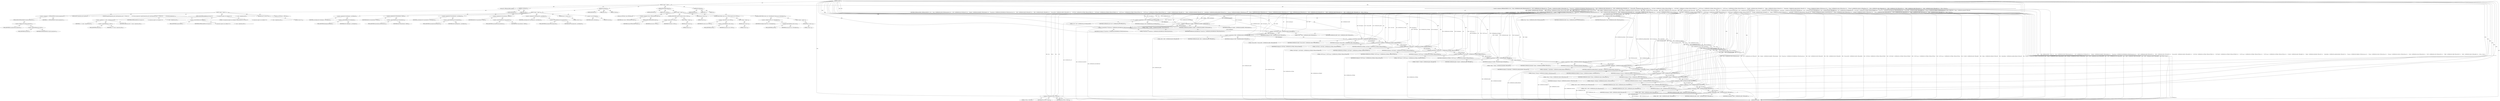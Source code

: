 digraph "&lt;global&gt;" {  
"28969" [label = <(METHOD,&lt;global&gt;)<SUB>32</SUB>> ]
"28970" [label = <(BLOCK,&lt;empty&gt;,&lt;empty&gt;)> ]
"28971" [label = <(METHOD,NotConfigured)<SUB>32</SUB>> ]
"28972" [label = <(PARAM,TIFF *)<SUB>32</SUB>> ]
"28973" [label = <(PARAM,int)<SUB>32</SUB>> ]
"28974" [label = <(METHOD_RETURN,int)<SUB>32</SUB>> ]
"28976" [label = <(LOCAL,ANY _TIFFBuiltinCODECS: ANY)<SUB>86</SUB>> ]
"28977" [label = <(&lt;operator&gt;.assignment,_TIFFBuiltinCODECS[] = {\012    {&quot;None&quot;, COMPRESSION_NONE, TIFFInitDumpMode},\012    {&quot;LZW&quot;, COMPRESSION_LZW, TIFFInitLZW},\012    {&quot;PackBits&quot;, COMPRESSION_PACKBITS, TIFFInitPackBits},\012    {&quot;ThunderScan&quot;, COMPRESSION_THUNDERSCAN, TIFFInitThunderScan},\012    {&quot;NeXT&quot;, COMPRESSION_NEXT, TIFFInitNeXT},\012    {&quot;JPEG&quot;, COMPRESSION_JPEG, TIFFInitJPEG},\012    {&quot;Old-style JPEG&quot;, COMPRESSION_OJPEG, TIFFInitOJPEG},\012    {&quot;CCITT RLE&quot;, COMPRESSION_CCITTRLE, TIFFInitCCITTRLE},\012    {&quot;CCITT RLE/W&quot;, COMPRESSION_CCITTRLEW, TIFFInitCCITTRLEW},\012    {&quot;CCITT Group 3&quot;, COMPRESSION_CCITTFAX3, TIFFInitCCITTFax3},\012    {&quot;CCITT Group 4&quot;, COMPRESSION_CCITTFAX4, TIFFInitCCITTFax4},\012    {&quot;ISO JBIG&quot;, COMPRESSION_JBIG, TIFFInitJBIG},\012    {&quot;Deflate&quot;, COMPRESSION_DEFLATE, TIFFInitZIP},\012    {&quot;AdobeDeflate&quot;, COMPRESSION_ADOBE_DEFLATE, TIFFInitZIP},\012    {&quot;PixarLog&quot;, COMPRESSION_PIXARLOG, TIFFInitPixarLog},\012    {&quot;SGILog&quot;, COMPRESSION_SGILOG, TIFFInitSGILog},\012    {&quot;SGILog24&quot;, COMPRESSION_SGILOG24, TIFFInitSGILog},\012    {&quot;LZMA&quot;, COMPRESSION_LZMA, TIFFInitLZMA},\012    {&quot;ZSTD&quot;, COMPRESSION_ZSTD, TIFFInitZSTD},\012    {&quot;WEBP&quot;, COMPRESSION_WEBP, TIFFInitWebP},\012    {&quot;LERC&quot;, COMPRESSION_LERC, TIFFInitLERC},\012    {NULL, 0, NULL}})<SUB>86</SUB>> ]
"28978" [label = <(IDENTIFIER,_TIFFBuiltinCODECS,_TIFFBuiltinCODECS[] = {\012    {&quot;None&quot;, COMPRESSION_NONE, TIFFInitDumpMode},\012    {&quot;LZW&quot;, COMPRESSION_LZW, TIFFInitLZW},\012    {&quot;PackBits&quot;, COMPRESSION_PACKBITS, TIFFInitPackBits},\012    {&quot;ThunderScan&quot;, COMPRESSION_THUNDERSCAN, TIFFInitThunderScan},\012    {&quot;NeXT&quot;, COMPRESSION_NEXT, TIFFInitNeXT},\012    {&quot;JPEG&quot;, COMPRESSION_JPEG, TIFFInitJPEG},\012    {&quot;Old-style JPEG&quot;, COMPRESSION_OJPEG, TIFFInitOJPEG},\012    {&quot;CCITT RLE&quot;, COMPRESSION_CCITTRLE, TIFFInitCCITTRLE},\012    {&quot;CCITT RLE/W&quot;, COMPRESSION_CCITTRLEW, TIFFInitCCITTRLEW},\012    {&quot;CCITT Group 3&quot;, COMPRESSION_CCITTFAX3, TIFFInitCCITTFax3},\012    {&quot;CCITT Group 4&quot;, COMPRESSION_CCITTFAX4, TIFFInitCCITTFax4},\012    {&quot;ISO JBIG&quot;, COMPRESSION_JBIG, TIFFInitJBIG},\012    {&quot;Deflate&quot;, COMPRESSION_DEFLATE, TIFFInitZIP},\012    {&quot;AdobeDeflate&quot;, COMPRESSION_ADOBE_DEFLATE, TIFFInitZIP},\012    {&quot;PixarLog&quot;, COMPRESSION_PIXARLOG, TIFFInitPixarLog},\012    {&quot;SGILog&quot;, COMPRESSION_SGILOG, TIFFInitSGILog},\012    {&quot;SGILog24&quot;, COMPRESSION_SGILOG24, TIFFInitSGILog},\012    {&quot;LZMA&quot;, COMPRESSION_LZMA, TIFFInitLZMA},\012    {&quot;ZSTD&quot;, COMPRESSION_ZSTD, TIFFInitZSTD},\012    {&quot;WEBP&quot;, COMPRESSION_WEBP, TIFFInitWebP},\012    {&quot;LERC&quot;, COMPRESSION_LERC, TIFFInitLERC},\012    {NULL, 0, NULL}})<SUB>86</SUB>> ]
"28979" [label = <(&lt;operator&gt;.arrayInitializer,{\012    {&quot;None&quot;, COMPRESSION_NONE, TIFFInitDumpMode},\012    {&quot;LZW&quot;, COMPRESSION_LZW, TIFFInitLZW},\012    {&quot;PackBits&quot;, COMPRESSION_PACKBITS, TIFFInitPackBits},\012    {&quot;ThunderScan&quot;, COMPRESSION_THUNDERSCAN, TIFFInitThunderScan},\012    {&quot;NeXT&quot;, COMPRESSION_NEXT, TIFFInitNeXT},\012    {&quot;JPEG&quot;, COMPRESSION_JPEG, TIFFInitJPEG},\012    {&quot;Old-style JPEG&quot;, COMPRESSION_OJPEG, TIFFInitOJPEG},\012    {&quot;CCITT RLE&quot;, COMPRESSION_CCITTRLE, TIFFInitCCITTRLE},\012    {&quot;CCITT RLE/W&quot;, COMPRESSION_CCITTRLEW, TIFFInitCCITTRLEW},\012    {&quot;CCITT Group 3&quot;, COMPRESSION_CCITTFAX3, TIFFInitCCITTFax3},\012    {&quot;CCITT Group 4&quot;, COMPRESSION_CCITTFAX4, TIFFInitCCITTFax4},\012    {&quot;ISO JBIG&quot;, COMPRESSION_JBIG, TIFFInitJBIG},\012    {&quot;Deflate&quot;, COMPRESSION_DEFLATE, TIFFInitZIP},\012    {&quot;AdobeDeflate&quot;, COMPRESSION_ADOBE_DEFLATE, TIFFInitZIP},\012    {&quot;PixarLog&quot;, COMPRESSION_PIXARLOG, TIFFInitPixarLog},\012    {&quot;SGILog&quot;, COMPRESSION_SGILOG, TIFFInitSGILog},\012    {&quot;SGILog24&quot;, COMPRESSION_SGILOG24, TIFFInitSGILog},\012    {&quot;LZMA&quot;, COMPRESSION_LZMA, TIFFInitLZMA},\012    {&quot;ZSTD&quot;, COMPRESSION_ZSTD, TIFFInitZSTD},\012    {&quot;WEBP&quot;, COMPRESSION_WEBP, TIFFInitWebP},\012    {&quot;LERC&quot;, COMPRESSION_LERC, TIFFInitLERC},\012    {NULL, 0, NULL}})<SUB>86</SUB>> ]
"28980" [label = <(&lt;operator&gt;.arrayInitializer,{&quot;None&quot;, COMPRESSION_NONE, TIFFInitDumpMode})<SUB>87</SUB>> ]
"28981" [label = <(LITERAL,&quot;None&quot;,{&quot;None&quot;, COMPRESSION_NONE, TIFFInitDumpMode})<SUB>87</SUB>> ]
"28982" [label = <(IDENTIFIER,COMPRESSION_NONE,{&quot;None&quot;, COMPRESSION_NONE, TIFFInitDumpMode})<SUB>87</SUB>> ]
"28983" [label = <(IDENTIFIER,TIFFInitDumpMode,{&quot;None&quot;, COMPRESSION_NONE, TIFFInitDumpMode})<SUB>87</SUB>> ]
"28984" [label = <(&lt;operator&gt;.arrayInitializer,{&quot;LZW&quot;, COMPRESSION_LZW, TIFFInitLZW})<SUB>88</SUB>> ]
"28985" [label = <(LITERAL,&quot;LZW&quot;,{&quot;LZW&quot;, COMPRESSION_LZW, TIFFInitLZW})<SUB>88</SUB>> ]
"28986" [label = <(IDENTIFIER,COMPRESSION_LZW,{&quot;LZW&quot;, COMPRESSION_LZW, TIFFInitLZW})<SUB>88</SUB>> ]
"28987" [label = <(IDENTIFIER,NotConfigured,{&quot;LZW&quot;, COMPRESSION_LZW, TIFFInitLZW})<SUB>88</SUB>> ]
"28988" [label = <(&lt;operator&gt;.arrayInitializer,{&quot;PackBits&quot;, COMPRESSION_PACKBITS, TIFFInitPackBits})<SUB>89</SUB>> ]
"28989" [label = <(LITERAL,&quot;PackBits&quot;,{&quot;PackBits&quot;, COMPRESSION_PACKBITS, TIFFInitPackBits})<SUB>89</SUB>> ]
"28990" [label = <(IDENTIFIER,COMPRESSION_PACKBITS,{&quot;PackBits&quot;, COMPRESSION_PACKBITS, TIFFInitPackBits})<SUB>89</SUB>> ]
"28991" [label = <(IDENTIFIER,NotConfigured,{&quot;PackBits&quot;, COMPRESSION_PACKBITS, TIFFInitPackBits})<SUB>89</SUB>> ]
"28992" [label = <(&lt;operator&gt;.arrayInitializer,{&quot;ThunderScan&quot;, COMPRESSION_THUNDERSCAN, TIFFInitThunderScan})<SUB>90</SUB>> ]
"28993" [label = <(LITERAL,&quot;ThunderScan&quot;,{&quot;ThunderScan&quot;, COMPRESSION_THUNDERSCAN, TIFFInitThunderScan})<SUB>90</SUB>> ]
"28994" [label = <(IDENTIFIER,COMPRESSION_THUNDERSCAN,{&quot;ThunderScan&quot;, COMPRESSION_THUNDERSCAN, TIFFInitThunderScan})<SUB>90</SUB>> ]
"28995" [label = <(IDENTIFIER,NotConfigured,{&quot;ThunderScan&quot;, COMPRESSION_THUNDERSCAN, TIFFInitThunderScan})<SUB>90</SUB>> ]
"28996" [label = <(&lt;operator&gt;.arrayInitializer,{&quot;NeXT&quot;, COMPRESSION_NEXT, TIFFInitNeXT})<SUB>91</SUB>> ]
"28997" [label = <(LITERAL,&quot;NeXT&quot;,{&quot;NeXT&quot;, COMPRESSION_NEXT, TIFFInitNeXT})<SUB>91</SUB>> ]
"28998" [label = <(IDENTIFIER,COMPRESSION_NEXT,{&quot;NeXT&quot;, COMPRESSION_NEXT, TIFFInitNeXT})<SUB>91</SUB>> ]
"28999" [label = <(IDENTIFIER,NotConfigured,{&quot;NeXT&quot;, COMPRESSION_NEXT, TIFFInitNeXT})<SUB>91</SUB>> ]
"29000" [label = <(&lt;operator&gt;.arrayInitializer,{&quot;JPEG&quot;, COMPRESSION_JPEG, TIFFInitJPEG})<SUB>92</SUB>> ]
"29001" [label = <(LITERAL,&quot;JPEG&quot;,{&quot;JPEG&quot;, COMPRESSION_JPEG, TIFFInitJPEG})<SUB>92</SUB>> ]
"29002" [label = <(IDENTIFIER,COMPRESSION_JPEG,{&quot;JPEG&quot;, COMPRESSION_JPEG, TIFFInitJPEG})<SUB>92</SUB>> ]
"29003" [label = <(IDENTIFIER,NotConfigured,{&quot;JPEG&quot;, COMPRESSION_JPEG, TIFFInitJPEG})<SUB>92</SUB>> ]
"29004" [label = <(&lt;operator&gt;.arrayInitializer,{&quot;Old-style JPEG&quot;, COMPRESSION_OJPEG, TIFFInitOJPEG})<SUB>93</SUB>> ]
"29005" [label = <(LITERAL,&quot;Old-style JPEG&quot;,{&quot;Old-style JPEG&quot;, COMPRESSION_OJPEG, TIFFInitOJPEG})<SUB>93</SUB>> ]
"29006" [label = <(IDENTIFIER,COMPRESSION_OJPEG,{&quot;Old-style JPEG&quot;, COMPRESSION_OJPEG, TIFFInitOJPEG})<SUB>93</SUB>> ]
"29007" [label = <(IDENTIFIER,NotConfigured,{&quot;Old-style JPEG&quot;, COMPRESSION_OJPEG, TIFFInitOJPEG})<SUB>93</SUB>> ]
"29008" [label = <(&lt;operator&gt;.arrayInitializer,{&quot;CCITT RLE&quot;, COMPRESSION_CCITTRLE, TIFFInitCCITTRLE})<SUB>94</SUB>> ]
"29009" [label = <(LITERAL,&quot;CCITT RLE&quot;,{&quot;CCITT RLE&quot;, COMPRESSION_CCITTRLE, TIFFInitCCITTRLE})<SUB>94</SUB>> ]
"29010" [label = <(IDENTIFIER,COMPRESSION_CCITTRLE,{&quot;CCITT RLE&quot;, COMPRESSION_CCITTRLE, TIFFInitCCITTRLE})<SUB>94</SUB>> ]
"29011" [label = <(IDENTIFIER,NotConfigured,{&quot;CCITT RLE&quot;, COMPRESSION_CCITTRLE, TIFFInitCCITTRLE})<SUB>94</SUB>> ]
"29012" [label = <(&lt;operator&gt;.arrayInitializer,{&quot;CCITT RLE/W&quot;, COMPRESSION_CCITTRLEW, TIFFInitCCITTRLEW})<SUB>95</SUB>> ]
"29013" [label = <(LITERAL,&quot;CCITT RLE/W&quot;,{&quot;CCITT RLE/W&quot;, COMPRESSION_CCITTRLEW, TIFFInitCCITTRLEW})<SUB>95</SUB>> ]
"29014" [label = <(IDENTIFIER,COMPRESSION_CCITTRLEW,{&quot;CCITT RLE/W&quot;, COMPRESSION_CCITTRLEW, TIFFInitCCITTRLEW})<SUB>95</SUB>> ]
"29015" [label = <(IDENTIFIER,NotConfigured,{&quot;CCITT RLE/W&quot;, COMPRESSION_CCITTRLEW, TIFFInitCCITTRLEW})<SUB>95</SUB>> ]
"29016" [label = <(&lt;operator&gt;.arrayInitializer,{&quot;CCITT Group 3&quot;, COMPRESSION_CCITTFAX3, TIFFInitCCITTFax3})<SUB>96</SUB>> ]
"29017" [label = <(LITERAL,&quot;CCITT Group 3&quot;,{&quot;CCITT Group 3&quot;, COMPRESSION_CCITTFAX3, TIFFInitCCITTFax3})<SUB>96</SUB>> ]
"29018" [label = <(IDENTIFIER,COMPRESSION_CCITTFAX3,{&quot;CCITT Group 3&quot;, COMPRESSION_CCITTFAX3, TIFFInitCCITTFax3})<SUB>96</SUB>> ]
"29019" [label = <(IDENTIFIER,NotConfigured,{&quot;CCITT Group 3&quot;, COMPRESSION_CCITTFAX3, TIFFInitCCITTFax3})<SUB>96</SUB>> ]
"29020" [label = <(&lt;operator&gt;.arrayInitializer,{&quot;CCITT Group 4&quot;, COMPRESSION_CCITTFAX4, TIFFInitCCITTFax4})<SUB>97</SUB>> ]
"29021" [label = <(LITERAL,&quot;CCITT Group 4&quot;,{&quot;CCITT Group 4&quot;, COMPRESSION_CCITTFAX4, TIFFInitCCITTFax4})<SUB>97</SUB>> ]
"29022" [label = <(IDENTIFIER,COMPRESSION_CCITTFAX4,{&quot;CCITT Group 4&quot;, COMPRESSION_CCITTFAX4, TIFFInitCCITTFax4})<SUB>97</SUB>> ]
"29023" [label = <(IDENTIFIER,NotConfigured,{&quot;CCITT Group 4&quot;, COMPRESSION_CCITTFAX4, TIFFInitCCITTFax4})<SUB>97</SUB>> ]
"29024" [label = <(&lt;operator&gt;.arrayInitializer,{&quot;ISO JBIG&quot;, COMPRESSION_JBIG, TIFFInitJBIG})<SUB>98</SUB>> ]
"29025" [label = <(LITERAL,&quot;ISO JBIG&quot;,{&quot;ISO JBIG&quot;, COMPRESSION_JBIG, TIFFInitJBIG})<SUB>98</SUB>> ]
"29026" [label = <(IDENTIFIER,COMPRESSION_JBIG,{&quot;ISO JBIG&quot;, COMPRESSION_JBIG, TIFFInitJBIG})<SUB>98</SUB>> ]
"29027" [label = <(IDENTIFIER,NotConfigured,{&quot;ISO JBIG&quot;, COMPRESSION_JBIG, TIFFInitJBIG})<SUB>98</SUB>> ]
"29028" [label = <(&lt;operator&gt;.arrayInitializer,{&quot;Deflate&quot;, COMPRESSION_DEFLATE, TIFFInitZIP})<SUB>99</SUB>> ]
"29029" [label = <(LITERAL,&quot;Deflate&quot;,{&quot;Deflate&quot;, COMPRESSION_DEFLATE, TIFFInitZIP})<SUB>99</SUB>> ]
"29030" [label = <(IDENTIFIER,COMPRESSION_DEFLATE,{&quot;Deflate&quot;, COMPRESSION_DEFLATE, TIFFInitZIP})<SUB>99</SUB>> ]
"29031" [label = <(IDENTIFIER,NotConfigured,{&quot;Deflate&quot;, COMPRESSION_DEFLATE, TIFFInitZIP})<SUB>99</SUB>> ]
"29032" [label = <(&lt;operator&gt;.arrayInitializer,{&quot;AdobeDeflate&quot;, COMPRESSION_ADOBE_DEFLATE, TIFFInitZIP})<SUB>100</SUB>> ]
"29033" [label = <(LITERAL,&quot;AdobeDeflate&quot;,{&quot;AdobeDeflate&quot;, COMPRESSION_ADOBE_DEFLATE, TIFFInitZIP})<SUB>100</SUB>> ]
"29034" [label = <(IDENTIFIER,COMPRESSION_ADOBE_DEFLATE,{&quot;AdobeDeflate&quot;, COMPRESSION_ADOBE_DEFLATE, TIFFInitZIP})<SUB>100</SUB>> ]
"29035" [label = <(IDENTIFIER,NotConfigured,{&quot;AdobeDeflate&quot;, COMPRESSION_ADOBE_DEFLATE, TIFFInitZIP})<SUB>100</SUB>> ]
"29036" [label = <(&lt;operator&gt;.arrayInitializer,{&quot;PixarLog&quot;, COMPRESSION_PIXARLOG, TIFFInitPixarLog})<SUB>101</SUB>> ]
"29037" [label = <(LITERAL,&quot;PixarLog&quot;,{&quot;PixarLog&quot;, COMPRESSION_PIXARLOG, TIFFInitPixarLog})<SUB>101</SUB>> ]
"29038" [label = <(IDENTIFIER,COMPRESSION_PIXARLOG,{&quot;PixarLog&quot;, COMPRESSION_PIXARLOG, TIFFInitPixarLog})<SUB>101</SUB>> ]
"29039" [label = <(IDENTIFIER,NotConfigured,{&quot;PixarLog&quot;, COMPRESSION_PIXARLOG, TIFFInitPixarLog})<SUB>101</SUB>> ]
"29040" [label = <(&lt;operator&gt;.arrayInitializer,{&quot;SGILog&quot;, COMPRESSION_SGILOG, TIFFInitSGILog})<SUB>102</SUB>> ]
"29041" [label = <(LITERAL,&quot;SGILog&quot;,{&quot;SGILog&quot;, COMPRESSION_SGILOG, TIFFInitSGILog})<SUB>102</SUB>> ]
"29042" [label = <(IDENTIFIER,COMPRESSION_SGILOG,{&quot;SGILog&quot;, COMPRESSION_SGILOG, TIFFInitSGILog})<SUB>102</SUB>> ]
"29043" [label = <(IDENTIFIER,NotConfigured,{&quot;SGILog&quot;, COMPRESSION_SGILOG, TIFFInitSGILog})<SUB>102</SUB>> ]
"29044" [label = <(&lt;operator&gt;.arrayInitializer,{&quot;SGILog24&quot;, COMPRESSION_SGILOG24, TIFFInitSGILog})<SUB>103</SUB>> ]
"29045" [label = <(LITERAL,&quot;SGILog24&quot;,{&quot;SGILog24&quot;, COMPRESSION_SGILOG24, TIFFInitSGILog})<SUB>103</SUB>> ]
"29046" [label = <(IDENTIFIER,COMPRESSION_SGILOG24,{&quot;SGILog24&quot;, COMPRESSION_SGILOG24, TIFFInitSGILog})<SUB>103</SUB>> ]
"29047" [label = <(IDENTIFIER,NotConfigured,{&quot;SGILog24&quot;, COMPRESSION_SGILOG24, TIFFInitSGILog})<SUB>103</SUB>> ]
"29048" [label = <(&lt;operator&gt;.arrayInitializer,{&quot;LZMA&quot;, COMPRESSION_LZMA, TIFFInitLZMA})<SUB>104</SUB>> ]
"29049" [label = <(LITERAL,&quot;LZMA&quot;,{&quot;LZMA&quot;, COMPRESSION_LZMA, TIFFInitLZMA})<SUB>104</SUB>> ]
"29050" [label = <(IDENTIFIER,COMPRESSION_LZMA,{&quot;LZMA&quot;, COMPRESSION_LZMA, TIFFInitLZMA})<SUB>104</SUB>> ]
"29051" [label = <(IDENTIFIER,NotConfigured,{&quot;LZMA&quot;, COMPRESSION_LZMA, TIFFInitLZMA})<SUB>104</SUB>> ]
"29052" [label = <(&lt;operator&gt;.arrayInitializer,{&quot;ZSTD&quot;, COMPRESSION_ZSTD, TIFFInitZSTD})<SUB>105</SUB>> ]
"29053" [label = <(LITERAL,&quot;ZSTD&quot;,{&quot;ZSTD&quot;, COMPRESSION_ZSTD, TIFFInitZSTD})<SUB>105</SUB>> ]
"29054" [label = <(IDENTIFIER,COMPRESSION_ZSTD,{&quot;ZSTD&quot;, COMPRESSION_ZSTD, TIFFInitZSTD})<SUB>105</SUB>> ]
"29055" [label = <(IDENTIFIER,NotConfigured,{&quot;ZSTD&quot;, COMPRESSION_ZSTD, TIFFInitZSTD})<SUB>105</SUB>> ]
"29056" [label = <(&lt;operator&gt;.arrayInitializer,{&quot;WEBP&quot;, COMPRESSION_WEBP, TIFFInitWebP})<SUB>106</SUB>> ]
"29057" [label = <(LITERAL,&quot;WEBP&quot;,{&quot;WEBP&quot;, COMPRESSION_WEBP, TIFFInitWebP})<SUB>106</SUB>> ]
"29058" [label = <(IDENTIFIER,COMPRESSION_WEBP,{&quot;WEBP&quot;, COMPRESSION_WEBP, TIFFInitWebP})<SUB>106</SUB>> ]
"29059" [label = <(IDENTIFIER,NotConfigured,{&quot;WEBP&quot;, COMPRESSION_WEBP, TIFFInitWebP})<SUB>106</SUB>> ]
"29060" [label = <(&lt;operator&gt;.arrayInitializer,{&quot;LERC&quot;, COMPRESSION_LERC, TIFFInitLERC})<SUB>107</SUB>> ]
"29061" [label = <(LITERAL,&quot;LERC&quot;,{&quot;LERC&quot;, COMPRESSION_LERC, TIFFInitLERC})<SUB>107</SUB>> ]
"29062" [label = <(IDENTIFIER,COMPRESSION_LERC,{&quot;LERC&quot;, COMPRESSION_LERC, TIFFInitLERC})<SUB>107</SUB>> ]
"29063" [label = <(IDENTIFIER,NotConfigured,{&quot;LERC&quot;, COMPRESSION_LERC, TIFFInitLERC})<SUB>107</SUB>> ]
"29064" [label = <(&lt;operator&gt;.arrayInitializer,{NULL, 0, NULL})<SUB>108</SUB>> ]
"29065" [label = <(IDENTIFIER,NULL,{NULL, 0, NULL})<SUB>108</SUB>> ]
"29066" [label = <(LITERAL,0,{NULL, 0, NULL})<SUB>108</SUB>> ]
"29067" [label = <(IDENTIFIER,NULL,{NULL, 0, NULL})<SUB>108</SUB>> ]
"29068" [label = <(METHOD,_notConfigured)<SUB>110</SUB>> ]
"29069" [label = <(PARAM,TIFF *tif)<SUB>110</SUB>> ]
"29070" [label = <(BLOCK,&lt;empty&gt;,&lt;empty&gt;)<SUB>111</SUB>> ]
"29071" [label = <(LOCAL,const TIFFCodec* c: TIFFCodec)<SUB>112</SUB>> ]
"29072" [label = <(&lt;operator&gt;.assignment,*c = TIFFFindCODEC(tif-&gt;tif_dir.td_compression))<SUB>112</SUB>> ]
"29073" [label = <(IDENTIFIER,c,*c = TIFFFindCODEC(tif-&gt;tif_dir.td_compression))<SUB>112</SUB>> ]
"29074" [label = <(TIFFFindCODEC,TIFFFindCODEC(tif-&gt;tif_dir.td_compression))<SUB>112</SUB>> ]
"29075" [label = <(&lt;operator&gt;.fieldAccess,tif-&gt;tif_dir.td_compression)<SUB>112</SUB>> ]
"29076" [label = <(&lt;operator&gt;.indirectFieldAccess,tif-&gt;tif_dir)<SUB>112</SUB>> ]
"29077" [label = <(IDENTIFIER,tif,TIFFFindCODEC(tif-&gt;tif_dir.td_compression))<SUB>112</SUB>> ]
"29078" [label = <(FIELD_IDENTIFIER,tif_dir,tif_dir)<SUB>112</SUB>> ]
"29079" [label = <(FIELD_IDENTIFIER,td_compression,td_compression)<SUB>112</SUB>> ]
"29080" [label = <(LOCAL,char[20] compression_code: char[20])<SUB>113</SUB>> ]
"29081" [label = <(UNKNOWN,snprintf(compression_code, sizeof(compression_code), &quot;%&quot; PRIu16,\012             tif-&gt;tif_dir.td_compression);,snprintf(compression_code, sizeof(compression_code), &quot;%&quot; PRIu16,\012             tif-&gt;tif_dir.td_compression);)<SUB>115</SUB>> ]
"29082" [label = <(TIFFErrorExtR,TIFFErrorExtR(tif, tif-&gt;tif_name,\012                  &quot;%s compression support is not configured&quot;,\012                  c ? c-&gt;name : compression_code))<SUB>117</SUB>> ]
"29083" [label = <(IDENTIFIER,tif,TIFFErrorExtR(tif, tif-&gt;tif_name,\012                  &quot;%s compression support is not configured&quot;,\012                  c ? c-&gt;name : compression_code))<SUB>117</SUB>> ]
"29084" [label = <(&lt;operator&gt;.indirectFieldAccess,tif-&gt;tif_name)<SUB>117</SUB>> ]
"29085" [label = <(IDENTIFIER,tif,TIFFErrorExtR(tif, tif-&gt;tif_name,\012                  &quot;%s compression support is not configured&quot;,\012                  c ? c-&gt;name : compression_code))<SUB>117</SUB>> ]
"29086" [label = <(FIELD_IDENTIFIER,tif_name,tif_name)<SUB>117</SUB>> ]
"29087" [label = <(LITERAL,&quot;%s compression support is not configured&quot;,TIFFErrorExtR(tif, tif-&gt;tif_name,\012                  &quot;%s compression support is not configured&quot;,\012                  c ? c-&gt;name : compression_code))<SUB>118</SUB>> ]
"29088" [label = <(&lt;operator&gt;.conditional,c ? c-&gt;name : compression_code)<SUB>119</SUB>> ]
"29089" [label = <(IDENTIFIER,c,c ? c-&gt;name : compression_code)<SUB>119</SUB>> ]
"29090" [label = <(&lt;operator&gt;.indirectFieldAccess,c-&gt;name)<SUB>119</SUB>> ]
"29091" [label = <(IDENTIFIER,c,c ? c-&gt;name : compression_code)<SUB>119</SUB>> ]
"29092" [label = <(FIELD_IDENTIFIER,name,name)<SUB>119</SUB>> ]
"29093" [label = <(IDENTIFIER,compression_code,c ? c-&gt;name : compression_code)<SUB>119</SUB>> ]
"29094" [label = <(RETURN,return (0);,return (0);)<SUB>120</SUB>> ]
"29095" [label = <(LITERAL,0,return (0);)<SUB>120</SUB>> ]
"29096" [label = <(METHOD_RETURN,int)<SUB>110</SUB>> ]
"29098" [label = <(METHOD,NotConfigured)<SUB>123</SUB>> ]
"29099" [label = <(PARAM,TIFF *tif)<SUB>123</SUB>> ]
"29100" [label = <(PARAM,int scheme)<SUB>123</SUB>> ]
"29101" [label = <(BLOCK,&lt;empty&gt;,&lt;empty&gt;)<SUB>124</SUB>> ]
"29102" [label = <(&lt;operator&gt;.cast,(void)scheme)<SUB>125</SUB>> ]
"29103" [label = <(UNKNOWN,void,void)<SUB>125</SUB>> ]
"29104" [label = <(IDENTIFIER,scheme,(void)scheme)<SUB>125</SUB>> ]
"29105" [label = <(&lt;operator&gt;.assignment,tif-&gt;tif_fixuptags = _notConfigured)<SUB>127</SUB>> ]
"29106" [label = <(&lt;operator&gt;.indirectFieldAccess,tif-&gt;tif_fixuptags)<SUB>127</SUB>> ]
"29107" [label = <(IDENTIFIER,tif,tif-&gt;tif_fixuptags = _notConfigured)<SUB>127</SUB>> ]
"29108" [label = <(FIELD_IDENTIFIER,tif_fixuptags,tif_fixuptags)<SUB>127</SUB>> ]
"29109" [label = <(IDENTIFIER,_notConfigured,tif-&gt;tif_fixuptags = _notConfigured)<SUB>127</SUB>> ]
"29110" [label = <(&lt;operator&gt;.assignment,tif-&gt;tif_decodestatus = FALSE)<SUB>128</SUB>> ]
"29111" [label = <(&lt;operator&gt;.indirectFieldAccess,tif-&gt;tif_decodestatus)<SUB>128</SUB>> ]
"29112" [label = <(IDENTIFIER,tif,tif-&gt;tif_decodestatus = FALSE)<SUB>128</SUB>> ]
"29113" [label = <(FIELD_IDENTIFIER,tif_decodestatus,tif_decodestatus)<SUB>128</SUB>> ]
"29114" [label = <(IDENTIFIER,FALSE,tif-&gt;tif_decodestatus = FALSE)<SUB>128</SUB>> ]
"29115" [label = <(&lt;operator&gt;.assignment,tif-&gt;tif_setupdecode = _notConfigured)<SUB>129</SUB>> ]
"29116" [label = <(&lt;operator&gt;.indirectFieldAccess,tif-&gt;tif_setupdecode)<SUB>129</SUB>> ]
"29117" [label = <(IDENTIFIER,tif,tif-&gt;tif_setupdecode = _notConfigured)<SUB>129</SUB>> ]
"29118" [label = <(FIELD_IDENTIFIER,tif_setupdecode,tif_setupdecode)<SUB>129</SUB>> ]
"29119" [label = <(IDENTIFIER,_notConfigured,tif-&gt;tif_setupdecode = _notConfigured)<SUB>129</SUB>> ]
"29120" [label = <(&lt;operator&gt;.assignment,tif-&gt;tif_encodestatus = FALSE)<SUB>130</SUB>> ]
"29121" [label = <(&lt;operator&gt;.indirectFieldAccess,tif-&gt;tif_encodestatus)<SUB>130</SUB>> ]
"29122" [label = <(IDENTIFIER,tif,tif-&gt;tif_encodestatus = FALSE)<SUB>130</SUB>> ]
"29123" [label = <(FIELD_IDENTIFIER,tif_encodestatus,tif_encodestatus)<SUB>130</SUB>> ]
"29124" [label = <(IDENTIFIER,FALSE,tif-&gt;tif_encodestatus = FALSE)<SUB>130</SUB>> ]
"29125" [label = <(&lt;operator&gt;.assignment,tif-&gt;tif_setupencode = _notConfigured)<SUB>131</SUB>> ]
"29126" [label = <(&lt;operator&gt;.indirectFieldAccess,tif-&gt;tif_setupencode)<SUB>131</SUB>> ]
"29127" [label = <(IDENTIFIER,tif,tif-&gt;tif_setupencode = _notConfigured)<SUB>131</SUB>> ]
"29128" [label = <(FIELD_IDENTIFIER,tif_setupencode,tif_setupencode)<SUB>131</SUB>> ]
"29129" [label = <(IDENTIFIER,_notConfigured,tif-&gt;tif_setupencode = _notConfigured)<SUB>131</SUB>> ]
"29130" [label = <(RETURN,return (1);,return (1);)<SUB>132</SUB>> ]
"29131" [label = <(LITERAL,1,return (1);)<SUB>132</SUB>> ]
"29132" [label = <(METHOD_RETURN,int)<SUB>123</SUB>> ]
"29134" [label = <(METHOD,TIFFIsCODECConfigured)<SUB>146</SUB>> ]
"29135" [label = <(PARAM,uint16_t scheme)<SUB>146</SUB>> ]
"29136" [label = <(BLOCK,&lt;empty&gt;,&lt;empty&gt;)<SUB>147</SUB>> ]
"29137" [label = <(LOCAL,const TIFFCodec* codec: TIFFCodec)<SUB>148</SUB>> ]
"29138" [label = <(&lt;operator&gt;.assignment,*codec = TIFFFindCODEC(scheme))<SUB>148</SUB>> ]
"29139" [label = <(IDENTIFIER,codec,*codec = TIFFFindCODEC(scheme))<SUB>148</SUB>> ]
"29140" [label = <(TIFFFindCODEC,TIFFFindCODEC(scheme))<SUB>148</SUB>> ]
"29141" [label = <(IDENTIFIER,scheme,TIFFFindCODEC(scheme))<SUB>148</SUB>> ]
"29142" [label = <(CONTROL_STRUCTURE,if (codec == NULL),if (codec == NULL))<SUB>150</SUB>> ]
"29143" [label = <(&lt;operator&gt;.equals,codec == NULL)<SUB>150</SUB>> ]
"29144" [label = <(IDENTIFIER,codec,codec == NULL)<SUB>150</SUB>> ]
"29145" [label = <(IDENTIFIER,NULL,codec == NULL)<SUB>150</SUB>> ]
"29146" [label = <(BLOCK,&lt;empty&gt;,&lt;empty&gt;)<SUB>151</SUB>> ]
"29147" [label = <(RETURN,return 0;,return 0;)<SUB>152</SUB>> ]
"29148" [label = <(LITERAL,0,return 0;)<SUB>152</SUB>> ]
"29149" [label = <(CONTROL_STRUCTURE,if (codec-&gt;init == NULL),if (codec-&gt;init == NULL))<SUB>154</SUB>> ]
"29150" [label = <(&lt;operator&gt;.equals,codec-&gt;init == NULL)<SUB>154</SUB>> ]
"29151" [label = <(&lt;operator&gt;.indirectFieldAccess,codec-&gt;init)<SUB>154</SUB>> ]
"29152" [label = <(IDENTIFIER,codec,codec-&gt;init == NULL)<SUB>154</SUB>> ]
"29153" [label = <(FIELD_IDENTIFIER,init,init)<SUB>154</SUB>> ]
"29154" [label = <(IDENTIFIER,NULL,codec-&gt;init == NULL)<SUB>154</SUB>> ]
"29155" [label = <(BLOCK,&lt;empty&gt;,&lt;empty&gt;)<SUB>155</SUB>> ]
"29156" [label = <(RETURN,return 0;,return 0;)<SUB>156</SUB>> ]
"29157" [label = <(LITERAL,0,return 0;)<SUB>156</SUB>> ]
"29158" [label = <(CONTROL_STRUCTURE,if (codec-&gt;init != NotConfigured),if (codec-&gt;init != NotConfigured))<SUB>158</SUB>> ]
"29159" [label = <(&lt;operator&gt;.notEquals,codec-&gt;init != NotConfigured)<SUB>158</SUB>> ]
"29160" [label = <(&lt;operator&gt;.indirectFieldAccess,codec-&gt;init)<SUB>158</SUB>> ]
"29161" [label = <(IDENTIFIER,codec,codec-&gt;init != NotConfigured)<SUB>158</SUB>> ]
"29162" [label = <(FIELD_IDENTIFIER,init,init)<SUB>158</SUB>> ]
"29163" [label = <(IDENTIFIER,NotConfigured,codec-&gt;init != NotConfigured)<SUB>158</SUB>> ]
"29164" [label = <(BLOCK,&lt;empty&gt;,&lt;empty&gt;)<SUB>159</SUB>> ]
"29165" [label = <(RETURN,return 1;,return 1;)<SUB>160</SUB>> ]
"29166" [label = <(LITERAL,1,return 1;)<SUB>160</SUB>> ]
"29167" [label = <(RETURN,return 0;,return 0;)<SUB>162</SUB>> ]
"29168" [label = <(LITERAL,0,return 0;)<SUB>162</SUB>> ]
"29169" [label = <(METHOD_RETURN,int)<SUB>146</SUB>> ]
"29171" [label = <(METHOD_RETURN,ANY)> ]
  "28969" -> "28970"  [ label = "AST: "] 
  "28969" -> "29171"  [ label = "AST: "] 
  "28970" -> "28971"  [ label = "AST: "] 
  "28970" -> "28976"  [ label = "AST: "] 
  "28970" -> "28977"  [ label = "AST: "] 
  "28970" -> "29068"  [ label = "AST: "] 
  "28970" -> "29098"  [ label = "AST: "] 
  "28970" -> "29134"  [ label = "AST: "] 
  "28971" -> "28972"  [ label = "AST: "] 
  "28971" -> "28973"  [ label = "AST: "] 
  "28971" -> "28974"  [ label = "AST: "] 
  "28977" -> "28978"  [ label = "AST: "] 
  "28977" -> "28979"  [ label = "AST: "] 
  "28979" -> "28980"  [ label = "AST: "] 
  "28979" -> "28984"  [ label = "AST: "] 
  "28979" -> "28988"  [ label = "AST: "] 
  "28979" -> "28992"  [ label = "AST: "] 
  "28979" -> "28996"  [ label = "AST: "] 
  "28979" -> "29000"  [ label = "AST: "] 
  "28979" -> "29004"  [ label = "AST: "] 
  "28979" -> "29008"  [ label = "AST: "] 
  "28979" -> "29012"  [ label = "AST: "] 
  "28979" -> "29016"  [ label = "AST: "] 
  "28979" -> "29020"  [ label = "AST: "] 
  "28979" -> "29024"  [ label = "AST: "] 
  "28979" -> "29028"  [ label = "AST: "] 
  "28979" -> "29032"  [ label = "AST: "] 
  "28979" -> "29036"  [ label = "AST: "] 
  "28979" -> "29040"  [ label = "AST: "] 
  "28979" -> "29044"  [ label = "AST: "] 
  "28979" -> "29048"  [ label = "AST: "] 
  "28979" -> "29052"  [ label = "AST: "] 
  "28979" -> "29056"  [ label = "AST: "] 
  "28979" -> "29060"  [ label = "AST: "] 
  "28979" -> "29064"  [ label = "AST: "] 
  "28980" -> "28981"  [ label = "AST: "] 
  "28980" -> "28982"  [ label = "AST: "] 
  "28980" -> "28983"  [ label = "AST: "] 
  "28984" -> "28985"  [ label = "AST: "] 
  "28984" -> "28986"  [ label = "AST: "] 
  "28984" -> "28987"  [ label = "AST: "] 
  "28988" -> "28989"  [ label = "AST: "] 
  "28988" -> "28990"  [ label = "AST: "] 
  "28988" -> "28991"  [ label = "AST: "] 
  "28992" -> "28993"  [ label = "AST: "] 
  "28992" -> "28994"  [ label = "AST: "] 
  "28992" -> "28995"  [ label = "AST: "] 
  "28996" -> "28997"  [ label = "AST: "] 
  "28996" -> "28998"  [ label = "AST: "] 
  "28996" -> "28999"  [ label = "AST: "] 
  "29000" -> "29001"  [ label = "AST: "] 
  "29000" -> "29002"  [ label = "AST: "] 
  "29000" -> "29003"  [ label = "AST: "] 
  "29004" -> "29005"  [ label = "AST: "] 
  "29004" -> "29006"  [ label = "AST: "] 
  "29004" -> "29007"  [ label = "AST: "] 
  "29008" -> "29009"  [ label = "AST: "] 
  "29008" -> "29010"  [ label = "AST: "] 
  "29008" -> "29011"  [ label = "AST: "] 
  "29012" -> "29013"  [ label = "AST: "] 
  "29012" -> "29014"  [ label = "AST: "] 
  "29012" -> "29015"  [ label = "AST: "] 
  "29016" -> "29017"  [ label = "AST: "] 
  "29016" -> "29018"  [ label = "AST: "] 
  "29016" -> "29019"  [ label = "AST: "] 
  "29020" -> "29021"  [ label = "AST: "] 
  "29020" -> "29022"  [ label = "AST: "] 
  "29020" -> "29023"  [ label = "AST: "] 
  "29024" -> "29025"  [ label = "AST: "] 
  "29024" -> "29026"  [ label = "AST: "] 
  "29024" -> "29027"  [ label = "AST: "] 
  "29028" -> "29029"  [ label = "AST: "] 
  "29028" -> "29030"  [ label = "AST: "] 
  "29028" -> "29031"  [ label = "AST: "] 
  "29032" -> "29033"  [ label = "AST: "] 
  "29032" -> "29034"  [ label = "AST: "] 
  "29032" -> "29035"  [ label = "AST: "] 
  "29036" -> "29037"  [ label = "AST: "] 
  "29036" -> "29038"  [ label = "AST: "] 
  "29036" -> "29039"  [ label = "AST: "] 
  "29040" -> "29041"  [ label = "AST: "] 
  "29040" -> "29042"  [ label = "AST: "] 
  "29040" -> "29043"  [ label = "AST: "] 
  "29044" -> "29045"  [ label = "AST: "] 
  "29044" -> "29046"  [ label = "AST: "] 
  "29044" -> "29047"  [ label = "AST: "] 
  "29048" -> "29049"  [ label = "AST: "] 
  "29048" -> "29050"  [ label = "AST: "] 
  "29048" -> "29051"  [ label = "AST: "] 
  "29052" -> "29053"  [ label = "AST: "] 
  "29052" -> "29054"  [ label = "AST: "] 
  "29052" -> "29055"  [ label = "AST: "] 
  "29056" -> "29057"  [ label = "AST: "] 
  "29056" -> "29058"  [ label = "AST: "] 
  "29056" -> "29059"  [ label = "AST: "] 
  "29060" -> "29061"  [ label = "AST: "] 
  "29060" -> "29062"  [ label = "AST: "] 
  "29060" -> "29063"  [ label = "AST: "] 
  "29064" -> "29065"  [ label = "AST: "] 
  "29064" -> "29066"  [ label = "AST: "] 
  "29064" -> "29067"  [ label = "AST: "] 
  "29068" -> "29069"  [ label = "AST: "] 
  "29068" -> "29070"  [ label = "AST: "] 
  "29068" -> "29096"  [ label = "AST: "] 
  "29070" -> "29071"  [ label = "AST: "] 
  "29070" -> "29072"  [ label = "AST: "] 
  "29070" -> "29080"  [ label = "AST: "] 
  "29070" -> "29081"  [ label = "AST: "] 
  "29070" -> "29082"  [ label = "AST: "] 
  "29070" -> "29094"  [ label = "AST: "] 
  "29072" -> "29073"  [ label = "AST: "] 
  "29072" -> "29074"  [ label = "AST: "] 
  "29074" -> "29075"  [ label = "AST: "] 
  "29075" -> "29076"  [ label = "AST: "] 
  "29075" -> "29079"  [ label = "AST: "] 
  "29076" -> "29077"  [ label = "AST: "] 
  "29076" -> "29078"  [ label = "AST: "] 
  "29082" -> "29083"  [ label = "AST: "] 
  "29082" -> "29084"  [ label = "AST: "] 
  "29082" -> "29087"  [ label = "AST: "] 
  "29082" -> "29088"  [ label = "AST: "] 
  "29084" -> "29085"  [ label = "AST: "] 
  "29084" -> "29086"  [ label = "AST: "] 
  "29088" -> "29089"  [ label = "AST: "] 
  "29088" -> "29090"  [ label = "AST: "] 
  "29088" -> "29093"  [ label = "AST: "] 
  "29090" -> "29091"  [ label = "AST: "] 
  "29090" -> "29092"  [ label = "AST: "] 
  "29094" -> "29095"  [ label = "AST: "] 
  "29098" -> "29099"  [ label = "AST: "] 
  "29098" -> "29100"  [ label = "AST: "] 
  "29098" -> "29101"  [ label = "AST: "] 
  "29098" -> "29132"  [ label = "AST: "] 
  "29101" -> "29102"  [ label = "AST: "] 
  "29101" -> "29105"  [ label = "AST: "] 
  "29101" -> "29110"  [ label = "AST: "] 
  "29101" -> "29115"  [ label = "AST: "] 
  "29101" -> "29120"  [ label = "AST: "] 
  "29101" -> "29125"  [ label = "AST: "] 
  "29101" -> "29130"  [ label = "AST: "] 
  "29102" -> "29103"  [ label = "AST: "] 
  "29102" -> "29104"  [ label = "AST: "] 
  "29105" -> "29106"  [ label = "AST: "] 
  "29105" -> "29109"  [ label = "AST: "] 
  "29106" -> "29107"  [ label = "AST: "] 
  "29106" -> "29108"  [ label = "AST: "] 
  "29110" -> "29111"  [ label = "AST: "] 
  "29110" -> "29114"  [ label = "AST: "] 
  "29111" -> "29112"  [ label = "AST: "] 
  "29111" -> "29113"  [ label = "AST: "] 
  "29115" -> "29116"  [ label = "AST: "] 
  "29115" -> "29119"  [ label = "AST: "] 
  "29116" -> "29117"  [ label = "AST: "] 
  "29116" -> "29118"  [ label = "AST: "] 
  "29120" -> "29121"  [ label = "AST: "] 
  "29120" -> "29124"  [ label = "AST: "] 
  "29121" -> "29122"  [ label = "AST: "] 
  "29121" -> "29123"  [ label = "AST: "] 
  "29125" -> "29126"  [ label = "AST: "] 
  "29125" -> "29129"  [ label = "AST: "] 
  "29126" -> "29127"  [ label = "AST: "] 
  "29126" -> "29128"  [ label = "AST: "] 
  "29130" -> "29131"  [ label = "AST: "] 
  "29134" -> "29135"  [ label = "AST: "] 
  "29134" -> "29136"  [ label = "AST: "] 
  "29134" -> "29169"  [ label = "AST: "] 
  "29136" -> "29137"  [ label = "AST: "] 
  "29136" -> "29138"  [ label = "AST: "] 
  "29136" -> "29142"  [ label = "AST: "] 
  "29136" -> "29149"  [ label = "AST: "] 
  "29136" -> "29158"  [ label = "AST: "] 
  "29136" -> "29167"  [ label = "AST: "] 
  "29138" -> "29139"  [ label = "AST: "] 
  "29138" -> "29140"  [ label = "AST: "] 
  "29140" -> "29141"  [ label = "AST: "] 
  "29142" -> "29143"  [ label = "AST: "] 
  "29142" -> "29146"  [ label = "AST: "] 
  "29143" -> "29144"  [ label = "AST: "] 
  "29143" -> "29145"  [ label = "AST: "] 
  "29146" -> "29147"  [ label = "AST: "] 
  "29147" -> "29148"  [ label = "AST: "] 
  "29149" -> "29150"  [ label = "AST: "] 
  "29149" -> "29155"  [ label = "AST: "] 
  "29150" -> "29151"  [ label = "AST: "] 
  "29150" -> "29154"  [ label = "AST: "] 
  "29151" -> "29152"  [ label = "AST: "] 
  "29151" -> "29153"  [ label = "AST: "] 
  "29155" -> "29156"  [ label = "AST: "] 
  "29156" -> "29157"  [ label = "AST: "] 
  "29158" -> "29159"  [ label = "AST: "] 
  "29158" -> "29164"  [ label = "AST: "] 
  "29159" -> "29160"  [ label = "AST: "] 
  "29159" -> "29163"  [ label = "AST: "] 
  "29160" -> "29161"  [ label = "AST: "] 
  "29160" -> "29162"  [ label = "AST: "] 
  "29164" -> "29165"  [ label = "AST: "] 
  "29165" -> "29166"  [ label = "AST: "] 
  "29167" -> "29168"  [ label = "AST: "] 
  "28977" -> "29171"  [ label = "CFG: "] 
  "28979" -> "28977"  [ label = "CFG: "] 
  "28980" -> "28984"  [ label = "CFG: "] 
  "28984" -> "28988"  [ label = "CFG: "] 
  "28988" -> "28992"  [ label = "CFG: "] 
  "28992" -> "28996"  [ label = "CFG: "] 
  "28996" -> "29000"  [ label = "CFG: "] 
  "29000" -> "29004"  [ label = "CFG: "] 
  "29004" -> "29008"  [ label = "CFG: "] 
  "29008" -> "29012"  [ label = "CFG: "] 
  "29012" -> "29016"  [ label = "CFG: "] 
  "29016" -> "29020"  [ label = "CFG: "] 
  "29020" -> "29024"  [ label = "CFG: "] 
  "29024" -> "29028"  [ label = "CFG: "] 
  "29028" -> "29032"  [ label = "CFG: "] 
  "29032" -> "29036"  [ label = "CFG: "] 
  "29036" -> "29040"  [ label = "CFG: "] 
  "29040" -> "29044"  [ label = "CFG: "] 
  "29044" -> "29048"  [ label = "CFG: "] 
  "29048" -> "29052"  [ label = "CFG: "] 
  "29052" -> "29056"  [ label = "CFG: "] 
  "29056" -> "29060"  [ label = "CFG: "] 
  "29060" -> "29064"  [ label = "CFG: "] 
  "29064" -> "28979"  [ label = "CFG: "] 
  "28969" -> "28980"  [ label = "CFG: "] 
  "28977" -> "29171"  [ label = "DDG: _TIFFBuiltinCODECS"] 
  "28980" -> "29171"  [ label = "DDG: TIFFInitDumpMode"] 
  "28979" -> "29171"  [ label = "DDG: {&quot;None&quot;, COMPRESSION_NONE, TIFFInitDumpMode}"] 
  "28979" -> "29171"  [ label = "DDG: {&quot;LZW&quot;, COMPRESSION_LZW, TIFFInitLZW}"] 
  "28979" -> "29171"  [ label = "DDG: {&quot;PackBits&quot;, COMPRESSION_PACKBITS, TIFFInitPackBits}"] 
  "28979" -> "29171"  [ label = "DDG: {&quot;ThunderScan&quot;, COMPRESSION_THUNDERSCAN, TIFFInitThunderScan}"] 
  "28979" -> "29171"  [ label = "DDG: {&quot;NeXT&quot;, COMPRESSION_NEXT, TIFFInitNeXT}"] 
  "28979" -> "29171"  [ label = "DDG: {&quot;JPEG&quot;, COMPRESSION_JPEG, TIFFInitJPEG}"] 
  "28979" -> "29171"  [ label = "DDG: {&quot;Old-style JPEG&quot;, COMPRESSION_OJPEG, TIFFInitOJPEG}"] 
  "28979" -> "29171"  [ label = "DDG: {&quot;CCITT RLE&quot;, COMPRESSION_CCITTRLE, TIFFInitCCITTRLE}"] 
  "28979" -> "29171"  [ label = "DDG: {&quot;CCITT RLE/W&quot;, COMPRESSION_CCITTRLEW, TIFFInitCCITTRLEW}"] 
  "28979" -> "29171"  [ label = "DDG: {&quot;CCITT Group 3&quot;, COMPRESSION_CCITTFAX3, TIFFInitCCITTFax3}"] 
  "28979" -> "29171"  [ label = "DDG: {&quot;CCITT Group 4&quot;, COMPRESSION_CCITTFAX4, TIFFInitCCITTFax4}"] 
  "28979" -> "29171"  [ label = "DDG: {&quot;ISO JBIG&quot;, COMPRESSION_JBIG, TIFFInitJBIG}"] 
  "28979" -> "29171"  [ label = "DDG: {&quot;Deflate&quot;, COMPRESSION_DEFLATE, TIFFInitZIP}"] 
  "28979" -> "29171"  [ label = "DDG: {&quot;AdobeDeflate&quot;, COMPRESSION_ADOBE_DEFLATE, TIFFInitZIP}"] 
  "28979" -> "29171"  [ label = "DDG: {&quot;PixarLog&quot;, COMPRESSION_PIXARLOG, TIFFInitPixarLog}"] 
  "28979" -> "29171"  [ label = "DDG: {&quot;SGILog&quot;, COMPRESSION_SGILOG, TIFFInitSGILog}"] 
  "28979" -> "29171"  [ label = "DDG: {&quot;SGILog24&quot;, COMPRESSION_SGILOG24, TIFFInitSGILog}"] 
  "28979" -> "29171"  [ label = "DDG: {&quot;LZMA&quot;, COMPRESSION_LZMA, TIFFInitLZMA}"] 
  "28979" -> "29171"  [ label = "DDG: {&quot;ZSTD&quot;, COMPRESSION_ZSTD, TIFFInitZSTD}"] 
  "28979" -> "29171"  [ label = "DDG: {&quot;WEBP&quot;, COMPRESSION_WEBP, TIFFInitWebP}"] 
  "29060" -> "29171"  [ label = "DDG: NotConfigured"] 
  "28979" -> "29171"  [ label = "DDG: {&quot;LERC&quot;, COMPRESSION_LERC, TIFFInitLERC}"] 
  "29064" -> "29171"  [ label = "DDG: NULL"] 
  "28979" -> "29171"  [ label = "DDG: {NULL, 0, NULL}"] 
  "28977" -> "29171"  [ label = "DDG: {\012    {&quot;None&quot;, COMPRESSION_NONE, TIFFInitDumpMode},\012    {&quot;LZW&quot;, COMPRESSION_LZW, TIFFInitLZW},\012    {&quot;PackBits&quot;, COMPRESSION_PACKBITS, TIFFInitPackBits},\012    {&quot;ThunderScan&quot;, COMPRESSION_THUNDERSCAN, TIFFInitThunderScan},\012    {&quot;NeXT&quot;, COMPRESSION_NEXT, TIFFInitNeXT},\012    {&quot;JPEG&quot;, COMPRESSION_JPEG, TIFFInitJPEG},\012    {&quot;Old-style JPEG&quot;, COMPRESSION_OJPEG, TIFFInitOJPEG},\012    {&quot;CCITT RLE&quot;, COMPRESSION_CCITTRLE, TIFFInitCCITTRLE},\012    {&quot;CCITT RLE/W&quot;, COMPRESSION_CCITTRLEW, TIFFInitCCITTRLEW},\012    {&quot;CCITT Group 3&quot;, COMPRESSION_CCITTFAX3, TIFFInitCCITTFax3},\012    {&quot;CCITT Group 4&quot;, COMPRESSION_CCITTFAX4, TIFFInitCCITTFax4},\012    {&quot;ISO JBIG&quot;, COMPRESSION_JBIG, TIFFInitJBIG},\012    {&quot;Deflate&quot;, COMPRESSION_DEFLATE, TIFFInitZIP},\012    {&quot;AdobeDeflate&quot;, COMPRESSION_ADOBE_DEFLATE, TIFFInitZIP},\012    {&quot;PixarLog&quot;, COMPRESSION_PIXARLOG, TIFFInitPixarLog},\012    {&quot;SGILog&quot;, COMPRESSION_SGILOG, TIFFInitSGILog},\012    {&quot;SGILog24&quot;, COMPRESSION_SGILOG24, TIFFInitSGILog},\012    {&quot;LZMA&quot;, COMPRESSION_LZMA, TIFFInitLZMA},\012    {&quot;ZSTD&quot;, COMPRESSION_ZSTD, TIFFInitZSTD},\012    {&quot;WEBP&quot;, COMPRESSION_WEBP, TIFFInitWebP},\012    {&quot;LERC&quot;, COMPRESSION_LERC, TIFFInitLERC},\012    {NULL, 0, NULL}}"] 
  "29016" -> "29171"  [ label = "DDG: COMPRESSION_CCITTFAX3"] 
  "28988" -> "29171"  [ label = "DDG: COMPRESSION_PACKBITS"] 
  "29044" -> "29171"  [ label = "DDG: COMPRESSION_SGILOG24"] 
  "29060" -> "29171"  [ label = "DDG: COMPRESSION_LERC"] 
  "29048" -> "29171"  [ label = "DDG: COMPRESSION_LZMA"] 
  "29028" -> "29171"  [ label = "DDG: COMPRESSION_DEFLATE"] 
  "29056" -> "29171"  [ label = "DDG: COMPRESSION_WEBP"] 
  "29040" -> "29171"  [ label = "DDG: COMPRESSION_SGILOG"] 
  "28980" -> "29171"  [ label = "DDG: COMPRESSION_NONE"] 
  "29052" -> "29171"  [ label = "DDG: COMPRESSION_ZSTD"] 
  "29020" -> "29171"  [ label = "DDG: COMPRESSION_CCITTFAX4"] 
  "29032" -> "29171"  [ label = "DDG: COMPRESSION_ADOBE_DEFLATE"] 
  "28996" -> "29171"  [ label = "DDG: COMPRESSION_NEXT"] 
  "29000" -> "29171"  [ label = "DDG: COMPRESSION_JPEG"] 
  "28984" -> "29171"  [ label = "DDG: COMPRESSION_LZW"] 
  "29012" -> "29171"  [ label = "DDG: COMPRESSION_CCITTRLEW"] 
  "28992" -> "29171"  [ label = "DDG: COMPRESSION_THUNDERSCAN"] 
  "29004" -> "29171"  [ label = "DDG: COMPRESSION_OJPEG"] 
  "29036" -> "29171"  [ label = "DDG: COMPRESSION_PIXARLOG"] 
  "29024" -> "29171"  [ label = "DDG: COMPRESSION_JBIG"] 
  "29008" -> "29171"  [ label = "DDG: COMPRESSION_CCITTRLE"] 
  "28979" -> "28977"  [ label = "DDG: {&quot;CCITT Group 3&quot;, COMPRESSION_CCITTFAX3, TIFFInitCCITTFax3}"] 
  "28979" -> "28977"  [ label = "DDG: {&quot;PackBits&quot;, COMPRESSION_PACKBITS, TIFFInitPackBits}"] 
  "28979" -> "28977"  [ label = "DDG: {&quot;SGILog24&quot;, COMPRESSION_SGILOG24, TIFFInitSGILog}"] 
  "28979" -> "28977"  [ label = "DDG: {&quot;LERC&quot;, COMPRESSION_LERC, TIFFInitLERC}"] 
  "28979" -> "28977"  [ label = "DDG: {&quot;LZMA&quot;, COMPRESSION_LZMA, TIFFInitLZMA}"] 
  "28979" -> "28977"  [ label = "DDG: {&quot;WEBP&quot;, COMPRESSION_WEBP, TIFFInitWebP}"] 
  "28979" -> "28977"  [ label = "DDG: {&quot;SGILog&quot;, COMPRESSION_SGILOG, TIFFInitSGILog}"] 
  "28979" -> "28977"  [ label = "DDG: {&quot;None&quot;, COMPRESSION_NONE, TIFFInitDumpMode}"] 
  "28979" -> "28977"  [ label = "DDG: {&quot;ZSTD&quot;, COMPRESSION_ZSTD, TIFFInitZSTD}"] 
  "28979" -> "28977"  [ label = "DDG: {&quot;CCITT Group 4&quot;, COMPRESSION_CCITTFAX4, TIFFInitCCITTFax4}"] 
  "28979" -> "28977"  [ label = "DDG: {&quot;AdobeDeflate&quot;, COMPRESSION_ADOBE_DEFLATE, TIFFInitZIP}"] 
  "28979" -> "28977"  [ label = "DDG: {&quot;NeXT&quot;, COMPRESSION_NEXT, TIFFInitNeXT}"] 
  "28979" -> "28977"  [ label = "DDG: {&quot;JPEG&quot;, COMPRESSION_JPEG, TIFFInitJPEG}"] 
  "28979" -> "28977"  [ label = "DDG: {&quot;LZW&quot;, COMPRESSION_LZW, TIFFInitLZW}"] 
  "28979" -> "28977"  [ label = "DDG: {&quot;CCITT RLE/W&quot;, COMPRESSION_CCITTRLEW, TIFFInitCCITTRLEW}"] 
  "28979" -> "28977"  [ label = "DDG: {&quot;ThunderScan&quot;, COMPRESSION_THUNDERSCAN, TIFFInitThunderScan}"] 
  "28979" -> "28977"  [ label = "DDG: {&quot;Old-style JPEG&quot;, COMPRESSION_OJPEG, TIFFInitOJPEG}"] 
  "28979" -> "28977"  [ label = "DDG: {&quot;PixarLog&quot;, COMPRESSION_PIXARLOG, TIFFInitPixarLog}"] 
  "28979" -> "28977"  [ label = "DDG: {NULL, 0, NULL}"] 
  "28979" -> "28977"  [ label = "DDG: {&quot;Deflate&quot;, COMPRESSION_DEFLATE, TIFFInitZIP}"] 
  "28979" -> "28977"  [ label = "DDG: {&quot;ISO JBIG&quot;, COMPRESSION_JBIG, TIFFInitJBIG}"] 
  "28979" -> "28977"  [ label = "DDG: {&quot;CCITT RLE&quot;, COMPRESSION_CCITTRLE, TIFFInitCCITTRLE}"] 
  "28969" -> "28977"  [ label = "DDG: "] 
  "28980" -> "28979"  [ label = "DDG: &quot;None&quot;"] 
  "28980" -> "28979"  [ label = "DDG: COMPRESSION_NONE"] 
  "28980" -> "28979"  [ label = "DDG: TIFFInitDumpMode"] 
  "28984" -> "28979"  [ label = "DDG: &quot;LZW&quot;"] 
  "28984" -> "28979"  [ label = "DDG: COMPRESSION_LZW"] 
  "28984" -> "28979"  [ label = "DDG: NotConfigured"] 
  "28988" -> "28979"  [ label = "DDG: &quot;PackBits&quot;"] 
  "28988" -> "28979"  [ label = "DDG: COMPRESSION_PACKBITS"] 
  "28988" -> "28979"  [ label = "DDG: NotConfigured"] 
  "28992" -> "28979"  [ label = "DDG: &quot;ThunderScan&quot;"] 
  "28992" -> "28979"  [ label = "DDG: COMPRESSION_THUNDERSCAN"] 
  "28992" -> "28979"  [ label = "DDG: NotConfigured"] 
  "28996" -> "28979"  [ label = "DDG: &quot;NeXT&quot;"] 
  "28996" -> "28979"  [ label = "DDG: COMPRESSION_NEXT"] 
  "28996" -> "28979"  [ label = "DDG: NotConfigured"] 
  "29000" -> "28979"  [ label = "DDG: &quot;JPEG&quot;"] 
  "29000" -> "28979"  [ label = "DDG: COMPRESSION_JPEG"] 
  "29000" -> "28979"  [ label = "DDG: NotConfigured"] 
  "29004" -> "28979"  [ label = "DDG: &quot;Old-style JPEG&quot;"] 
  "29004" -> "28979"  [ label = "DDG: COMPRESSION_OJPEG"] 
  "29004" -> "28979"  [ label = "DDG: NotConfigured"] 
  "29008" -> "28979"  [ label = "DDG: &quot;CCITT RLE&quot;"] 
  "29008" -> "28979"  [ label = "DDG: COMPRESSION_CCITTRLE"] 
  "29008" -> "28979"  [ label = "DDG: NotConfigured"] 
  "29012" -> "28979"  [ label = "DDG: &quot;CCITT RLE/W&quot;"] 
  "29012" -> "28979"  [ label = "DDG: COMPRESSION_CCITTRLEW"] 
  "29012" -> "28979"  [ label = "DDG: NotConfigured"] 
  "29016" -> "28979"  [ label = "DDG: &quot;CCITT Group 3&quot;"] 
  "29016" -> "28979"  [ label = "DDG: COMPRESSION_CCITTFAX3"] 
  "29016" -> "28979"  [ label = "DDG: NotConfigured"] 
  "29020" -> "28979"  [ label = "DDG: &quot;CCITT Group 4&quot;"] 
  "29020" -> "28979"  [ label = "DDG: COMPRESSION_CCITTFAX4"] 
  "29020" -> "28979"  [ label = "DDG: NotConfigured"] 
  "29024" -> "28979"  [ label = "DDG: &quot;ISO JBIG&quot;"] 
  "29024" -> "28979"  [ label = "DDG: COMPRESSION_JBIG"] 
  "29024" -> "28979"  [ label = "DDG: NotConfigured"] 
  "29028" -> "28979"  [ label = "DDG: &quot;Deflate&quot;"] 
  "29028" -> "28979"  [ label = "DDG: COMPRESSION_DEFLATE"] 
  "29028" -> "28979"  [ label = "DDG: NotConfigured"] 
  "29032" -> "28979"  [ label = "DDG: &quot;AdobeDeflate&quot;"] 
  "29032" -> "28979"  [ label = "DDG: COMPRESSION_ADOBE_DEFLATE"] 
  "29032" -> "28979"  [ label = "DDG: NotConfigured"] 
  "29036" -> "28979"  [ label = "DDG: &quot;PixarLog&quot;"] 
  "29036" -> "28979"  [ label = "DDG: COMPRESSION_PIXARLOG"] 
  "29036" -> "28979"  [ label = "DDG: NotConfigured"] 
  "29040" -> "28979"  [ label = "DDG: &quot;SGILog&quot;"] 
  "29040" -> "28979"  [ label = "DDG: COMPRESSION_SGILOG"] 
  "29040" -> "28979"  [ label = "DDG: NotConfigured"] 
  "29044" -> "28979"  [ label = "DDG: &quot;SGILog24&quot;"] 
  "29044" -> "28979"  [ label = "DDG: COMPRESSION_SGILOG24"] 
  "29044" -> "28979"  [ label = "DDG: NotConfigured"] 
  "29048" -> "28979"  [ label = "DDG: &quot;LZMA&quot;"] 
  "29048" -> "28979"  [ label = "DDG: COMPRESSION_LZMA"] 
  "29048" -> "28979"  [ label = "DDG: NotConfigured"] 
  "29052" -> "28979"  [ label = "DDG: &quot;ZSTD&quot;"] 
  "29052" -> "28979"  [ label = "DDG: COMPRESSION_ZSTD"] 
  "29052" -> "28979"  [ label = "DDG: NotConfigured"] 
  "29056" -> "28979"  [ label = "DDG: &quot;WEBP&quot;"] 
  "29056" -> "28979"  [ label = "DDG: COMPRESSION_WEBP"] 
  "29056" -> "28979"  [ label = "DDG: NotConfigured"] 
  "29060" -> "28979"  [ label = "DDG: &quot;LERC&quot;"] 
  "29060" -> "28979"  [ label = "DDG: COMPRESSION_LERC"] 
  "29060" -> "28979"  [ label = "DDG: NotConfigured"] 
  "29064" -> "28979"  [ label = "DDG: NULL"] 
  "29064" -> "28979"  [ label = "DDG: 0"] 
  "28969" -> "28980"  [ label = "DDG: "] 
  "28969" -> "28984"  [ label = "DDG: "] 
  "28969" -> "28988"  [ label = "DDG: "] 
  "28984" -> "28988"  [ label = "DDG: NotConfigured"] 
  "28969" -> "28992"  [ label = "DDG: "] 
  "28988" -> "28992"  [ label = "DDG: NotConfigured"] 
  "28969" -> "28996"  [ label = "DDG: "] 
  "28992" -> "28996"  [ label = "DDG: NotConfigured"] 
  "28969" -> "29000"  [ label = "DDG: "] 
  "28996" -> "29000"  [ label = "DDG: NotConfigured"] 
  "28969" -> "29004"  [ label = "DDG: "] 
  "29000" -> "29004"  [ label = "DDG: NotConfigured"] 
  "28969" -> "29008"  [ label = "DDG: "] 
  "29004" -> "29008"  [ label = "DDG: NotConfigured"] 
  "28969" -> "29012"  [ label = "DDG: "] 
  "29008" -> "29012"  [ label = "DDG: NotConfigured"] 
  "28969" -> "29016"  [ label = "DDG: "] 
  "29012" -> "29016"  [ label = "DDG: NotConfigured"] 
  "28969" -> "29020"  [ label = "DDG: "] 
  "29016" -> "29020"  [ label = "DDG: NotConfigured"] 
  "28969" -> "29024"  [ label = "DDG: "] 
  "29020" -> "29024"  [ label = "DDG: NotConfigured"] 
  "28969" -> "29028"  [ label = "DDG: "] 
  "29024" -> "29028"  [ label = "DDG: NotConfigured"] 
  "28969" -> "29032"  [ label = "DDG: "] 
  "29028" -> "29032"  [ label = "DDG: NotConfigured"] 
  "28969" -> "29036"  [ label = "DDG: "] 
  "29032" -> "29036"  [ label = "DDG: NotConfigured"] 
  "28969" -> "29040"  [ label = "DDG: "] 
  "29036" -> "29040"  [ label = "DDG: NotConfigured"] 
  "28969" -> "29044"  [ label = "DDG: "] 
  "29040" -> "29044"  [ label = "DDG: NotConfigured"] 
  "28969" -> "29048"  [ label = "DDG: "] 
  "29044" -> "29048"  [ label = "DDG: NotConfigured"] 
  "28969" -> "29052"  [ label = "DDG: "] 
  "29048" -> "29052"  [ label = "DDG: NotConfigured"] 
  "28969" -> "29056"  [ label = "DDG: "] 
  "29052" -> "29056"  [ label = "DDG: NotConfigured"] 
  "28969" -> "29060"  [ label = "DDG: "] 
  "29056" -> "29060"  [ label = "DDG: NotConfigured"] 
  "28969" -> "29064"  [ label = "DDG: "] 
}
